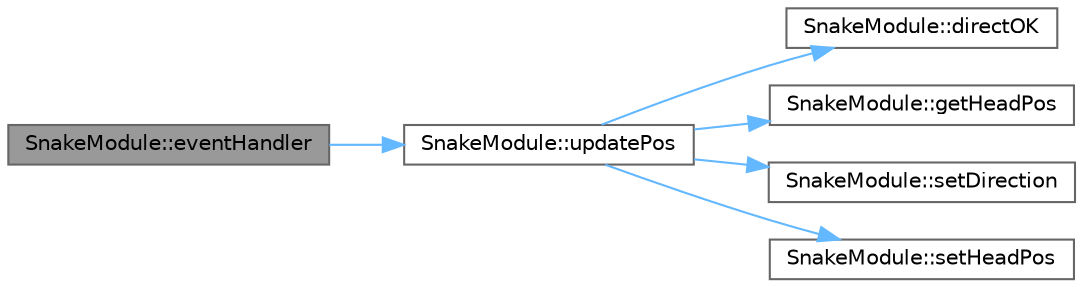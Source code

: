 digraph "SnakeModule::eventHandler"
{
 // LATEX_PDF_SIZE
  bgcolor="transparent";
  edge [fontname=Helvetica,fontsize=10,labelfontname=Helvetica,labelfontsize=10];
  node [fontname=Helvetica,fontsize=10,shape=box,height=0.2,width=0.4];
  rankdir="LR";
  Node1 [label="SnakeModule::eventHandler",height=0.2,width=0.4,color="gray40", fillcolor="grey60", style="filled", fontcolor="black",tooltip=" "];
  Node1 -> Node2 [color="steelblue1",style="solid"];
  Node2 [label="SnakeModule::updatePos",height=0.2,width=0.4,color="grey40", fillcolor="white", style="filled",URL="$classSnakeModule.html#abd2adfcf12c5e15bcc074002b722d918",tooltip=" "];
  Node2 -> Node3 [color="steelblue1",style="solid"];
  Node3 [label="SnakeModule::directOK",height=0.2,width=0.4,color="grey40", fillcolor="white", style="filled",URL="$classSnakeModule.html#a3fd049ed65989809f61c8c20983d03c1",tooltip=" "];
  Node2 -> Node4 [color="steelblue1",style="solid"];
  Node4 [label="SnakeModule::getHeadPos",height=0.2,width=0.4,color="grey40", fillcolor="white", style="filled",URL="$classSnakeModule.html#afc554ee4661fffd68e080574c0c6971e",tooltip=" "];
  Node2 -> Node5 [color="steelblue1",style="solid"];
  Node5 [label="SnakeModule::setDirection",height=0.2,width=0.4,color="grey40", fillcolor="white", style="filled",URL="$classSnakeModule.html#adc4ce5be933f7c964f416ff77aa68cd3",tooltip=" "];
  Node2 -> Node6 [color="steelblue1",style="solid"];
  Node6 [label="SnakeModule::setHeadPos",height=0.2,width=0.4,color="grey40", fillcolor="white", style="filled",URL="$classSnakeModule.html#a52d681f8739eca674322e2cdaa1d8a06",tooltip=" "];
}
